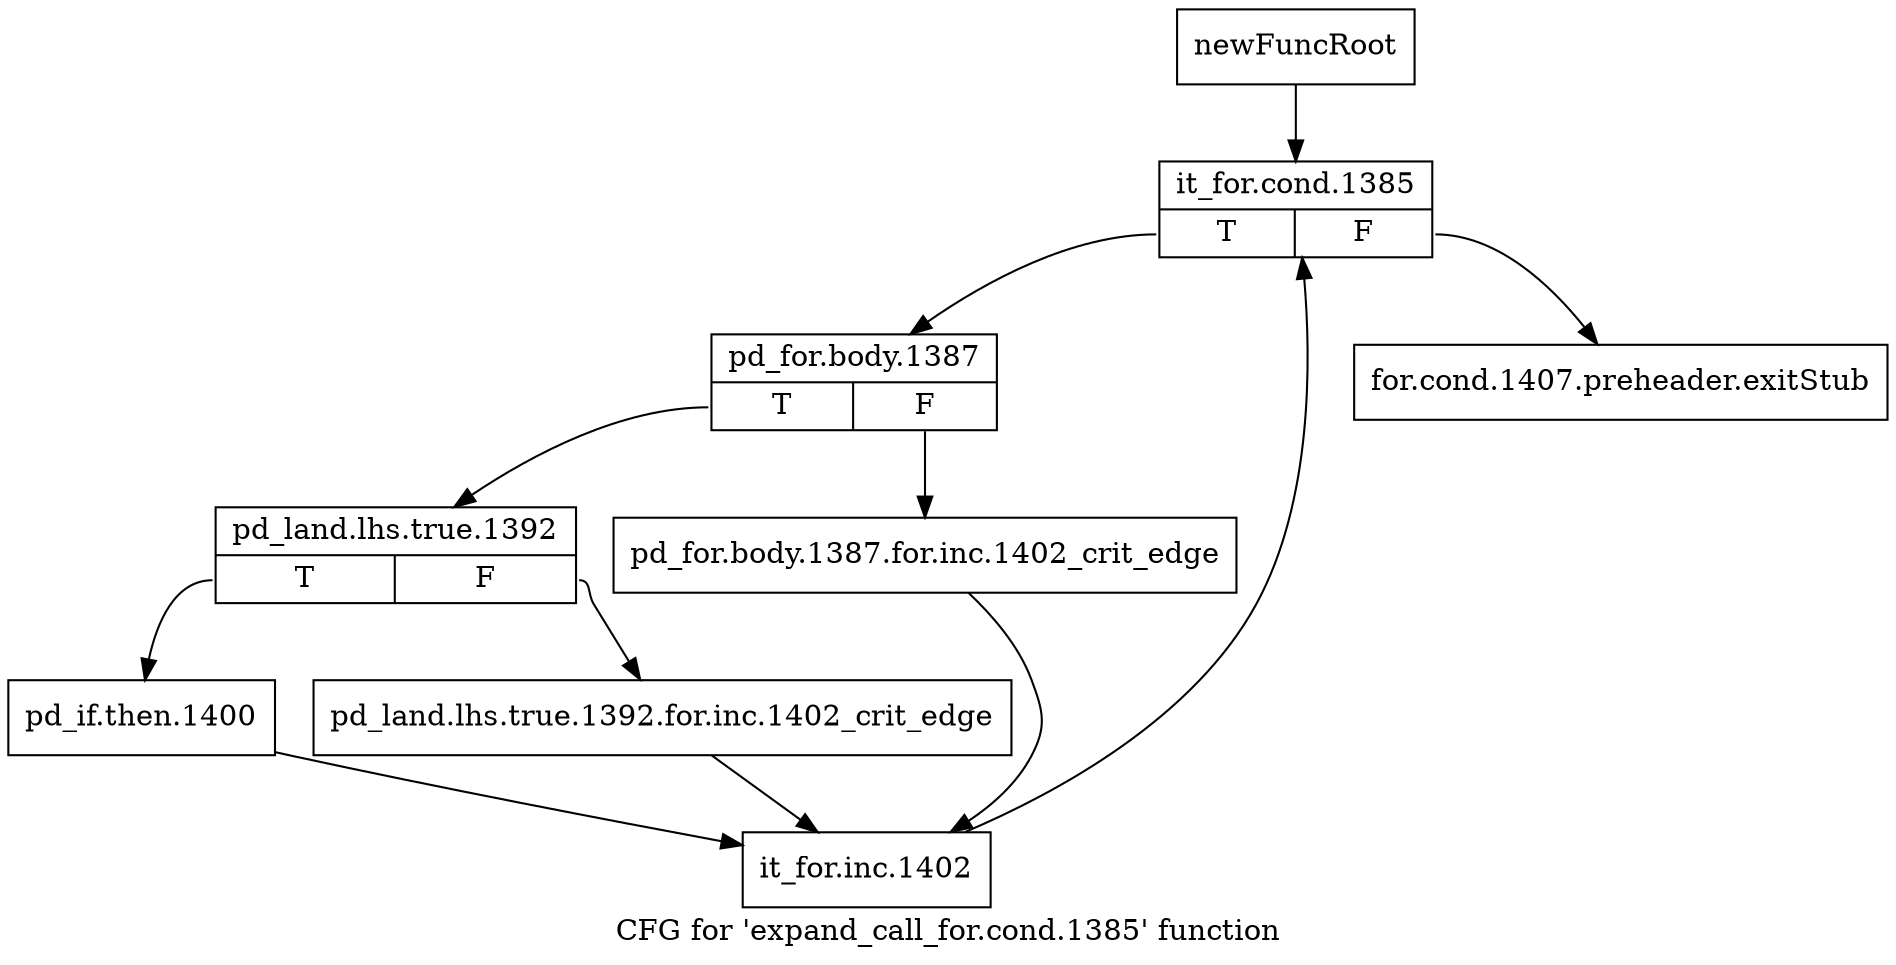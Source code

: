 digraph "CFG for 'expand_call_for.cond.1385' function" {
	label="CFG for 'expand_call_for.cond.1385' function";

	Node0x7a489f0 [shape=record,label="{newFuncRoot}"];
	Node0x7a489f0 -> Node0x7a48a90;
	Node0x7a48a40 [shape=record,label="{for.cond.1407.preheader.exitStub}"];
	Node0x7a48a90 [shape=record,label="{it_for.cond.1385|{<s0>T|<s1>F}}"];
	Node0x7a48a90:s0 -> Node0x7a48ae0;
	Node0x7a48a90:s1 -> Node0x7a48a40;
	Node0x7a48ae0 [shape=record,label="{pd_for.body.1387|{<s0>T|<s1>F}}"];
	Node0x7a48ae0:s0 -> Node0x7a48b80;
	Node0x7a48ae0:s1 -> Node0x7a48b30;
	Node0x7a48b30 [shape=record,label="{pd_for.body.1387.for.inc.1402_crit_edge}"];
	Node0x7a48b30 -> Node0x7a48c70;
	Node0x7a48b80 [shape=record,label="{pd_land.lhs.true.1392|{<s0>T|<s1>F}}"];
	Node0x7a48b80:s0 -> Node0x7a48c20;
	Node0x7a48b80:s1 -> Node0x7a48bd0;
	Node0x7a48bd0 [shape=record,label="{pd_land.lhs.true.1392.for.inc.1402_crit_edge}"];
	Node0x7a48bd0 -> Node0x7a48c70;
	Node0x7a48c20 [shape=record,label="{pd_if.then.1400}"];
	Node0x7a48c20 -> Node0x7a48c70;
	Node0x7a48c70 [shape=record,label="{it_for.inc.1402}"];
	Node0x7a48c70 -> Node0x7a48a90;
}

